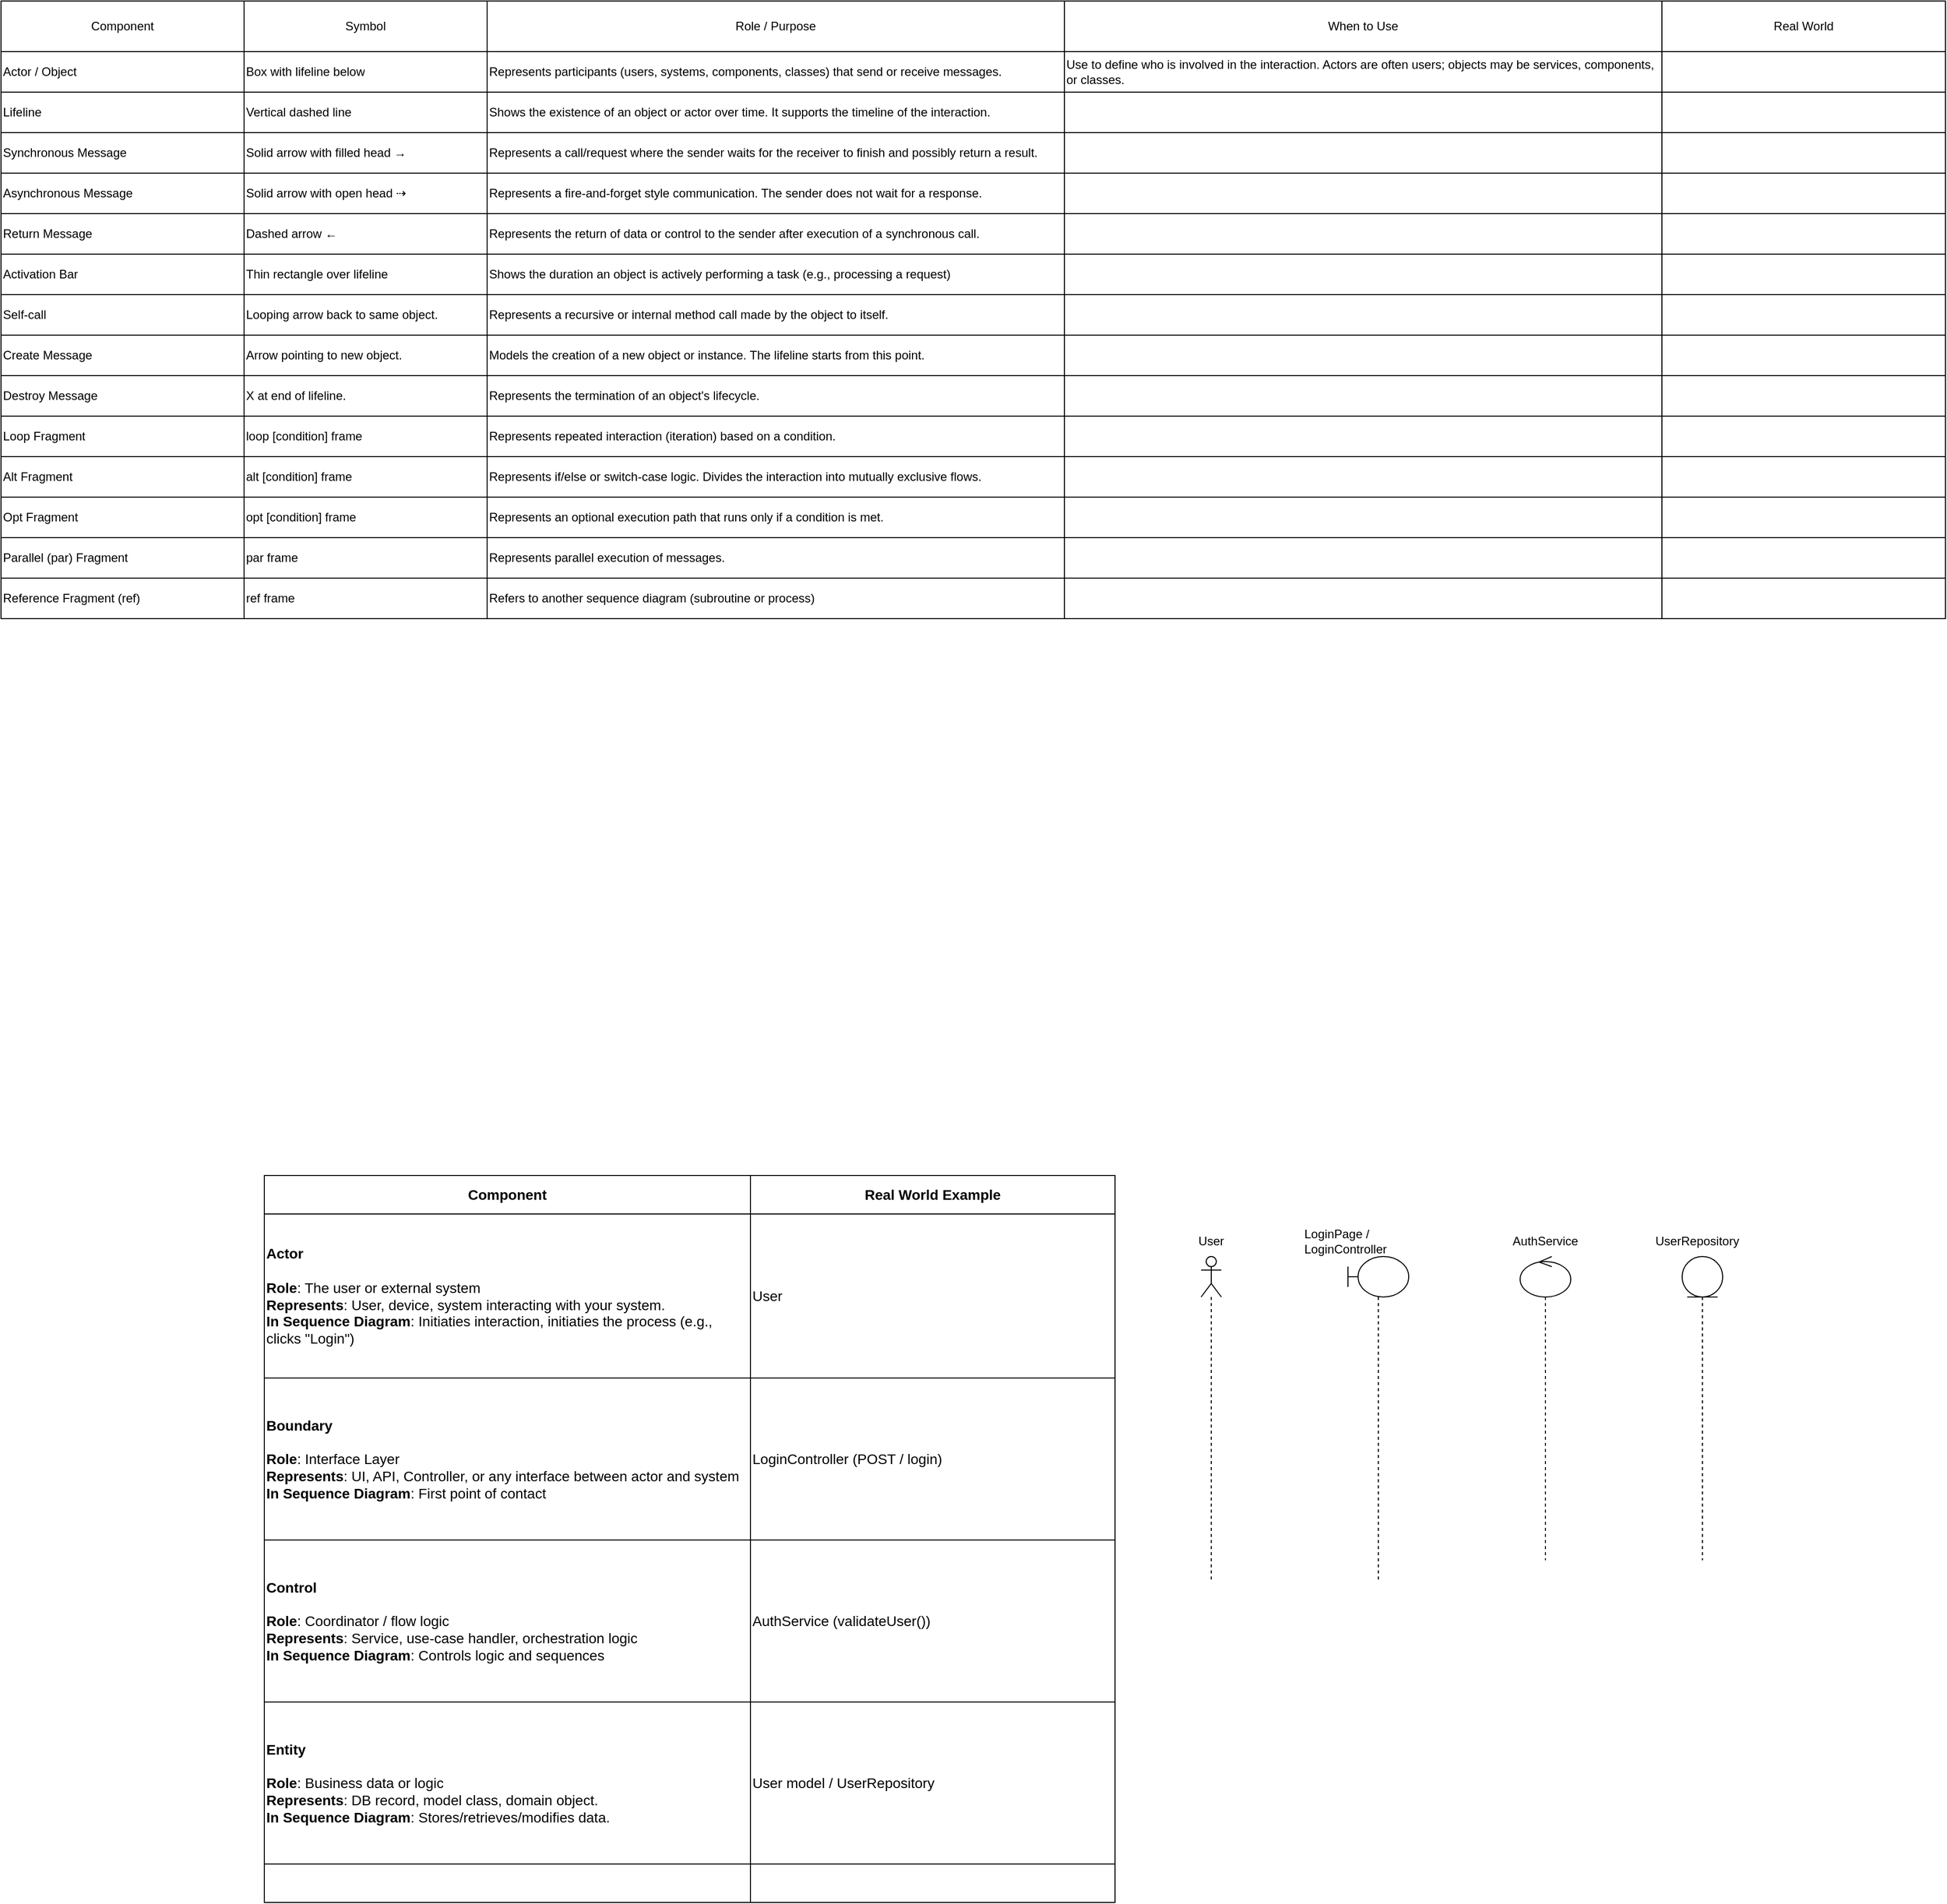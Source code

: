 <mxfile version="28.2.2">
  <diagram name="Page-1" id="MLCkk1lC7UdNqD9PEjmy">
    <mxGraphModel dx="2734" dy="1670" grid="1" gridSize="10" guides="1" tooltips="1" connect="1" arrows="1" fold="1" page="1" pageScale="1" pageWidth="850" pageHeight="1100" math="0" shadow="0">
      <root>
        <mxCell id="0" />
        <mxCell id="1" parent="0" />
        <mxCell id="XJNXAjM6LoLZ9hH6EjiU-33" value="" style="shape=table;startSize=0;container=1;collapsible=0;childLayout=tableLayout;" parent="1" vertex="1">
          <mxGeometry x="-1360" y="200" width="840" height="718" as="geometry" />
        </mxCell>
        <mxCell id="XJNXAjM6LoLZ9hH6EjiU-34" value="" style="shape=tableRow;horizontal=0;startSize=0;swimlaneHead=0;swimlaneBody=0;strokeColor=inherit;top=0;left=0;bottom=0;right=0;collapsible=0;dropTarget=0;fillColor=none;points=[[0,0.5],[1,0.5]];portConstraint=eastwest;" parent="XJNXAjM6LoLZ9hH6EjiU-33" vertex="1">
          <mxGeometry width="840" height="38" as="geometry" />
        </mxCell>
        <mxCell id="XJNXAjM6LoLZ9hH6EjiU-35" value="&lt;b&gt;&lt;font style=&quot;font-size: 14px;&quot;&gt;Component&lt;/font&gt;&lt;/b&gt;" style="shape=partialRectangle;html=1;whiteSpace=wrap;connectable=0;strokeColor=inherit;overflow=hidden;fillColor=none;top=0;left=0;bottom=0;right=0;pointerEvents=1;" parent="XJNXAjM6LoLZ9hH6EjiU-34" vertex="1">
          <mxGeometry width="480" height="38" as="geometry">
            <mxRectangle width="480" height="38" as="alternateBounds" />
          </mxGeometry>
        </mxCell>
        <mxCell id="XJNXAjM6LoLZ9hH6EjiU-36" value="&lt;b&gt;&lt;font style=&quot;font-size: 14px;&quot;&gt;Real World Example&lt;/font&gt;&lt;/b&gt;" style="shape=partialRectangle;html=1;whiteSpace=wrap;connectable=0;strokeColor=inherit;overflow=hidden;fillColor=none;top=0;left=0;bottom=0;right=0;pointerEvents=1;" parent="XJNXAjM6LoLZ9hH6EjiU-34" vertex="1">
          <mxGeometry x="480" width="360" height="38" as="geometry">
            <mxRectangle width="360" height="38" as="alternateBounds" />
          </mxGeometry>
        </mxCell>
        <mxCell id="XJNXAjM6LoLZ9hH6EjiU-37" value="" style="shape=tableRow;horizontal=0;startSize=0;swimlaneHead=0;swimlaneBody=0;strokeColor=inherit;top=0;left=0;bottom=0;right=0;collapsible=0;dropTarget=0;fillColor=none;points=[[0,0.5],[1,0.5]];portConstraint=eastwest;" parent="XJNXAjM6LoLZ9hH6EjiU-33" vertex="1">
          <mxGeometry y="38" width="840" height="162" as="geometry" />
        </mxCell>
        <mxCell id="XJNXAjM6LoLZ9hH6EjiU-38" value="&lt;div&gt;&lt;font style=&quot;font-size: 14px;&quot;&gt;&lt;b&gt;Actor&lt;/b&gt;&lt;/font&gt;&lt;/div&gt;&lt;div&gt;&lt;font style=&quot;font-size: 14px;&quot;&gt;&lt;br&gt;&lt;/font&gt;&lt;/div&gt;&lt;div&gt;&lt;font style=&quot;font-size: 14px;&quot;&gt;&lt;b&gt;Role&lt;/b&gt;: The user or external system&lt;/font&gt;&lt;/div&gt;&lt;div&gt;&lt;font style=&quot;font-size: 14px;&quot;&gt;&lt;b&gt;Represents&lt;/b&gt;: User, device, system interacting with your system.&lt;/font&gt;&lt;/div&gt;&lt;div&gt;&lt;font style=&quot;font-size: 14px;&quot;&gt;&lt;b&gt;In Sequence Diagram&lt;/b&gt;: Initiaties interaction, initiaties the process (e.g., clicks &quot;Login&quot;)&lt;/font&gt;&lt;br&gt;&lt;/div&gt;" style="shape=partialRectangle;html=1;whiteSpace=wrap;connectable=0;strokeColor=inherit;overflow=hidden;fillColor=none;top=0;left=0;bottom=0;right=0;pointerEvents=1;align=left;" parent="XJNXAjM6LoLZ9hH6EjiU-37" vertex="1">
          <mxGeometry width="480" height="162" as="geometry">
            <mxRectangle width="480" height="162" as="alternateBounds" />
          </mxGeometry>
        </mxCell>
        <mxCell id="XJNXAjM6LoLZ9hH6EjiU-39" value="&lt;font style=&quot;font-size: 14px;&quot;&gt;User&lt;/font&gt;" style="shape=partialRectangle;html=1;whiteSpace=wrap;connectable=0;strokeColor=inherit;overflow=hidden;fillColor=none;top=0;left=0;bottom=0;right=0;pointerEvents=1;align=left;" parent="XJNXAjM6LoLZ9hH6EjiU-37" vertex="1">
          <mxGeometry x="480" width="360" height="162" as="geometry">
            <mxRectangle width="360" height="162" as="alternateBounds" />
          </mxGeometry>
        </mxCell>
        <mxCell id="XJNXAjM6LoLZ9hH6EjiU-40" value="" style="shape=tableRow;horizontal=0;startSize=0;swimlaneHead=0;swimlaneBody=0;strokeColor=inherit;top=0;left=0;bottom=0;right=0;collapsible=0;dropTarget=0;fillColor=none;points=[[0,0.5],[1,0.5]];portConstraint=eastwest;" parent="XJNXAjM6LoLZ9hH6EjiU-33" vertex="1">
          <mxGeometry y="200" width="840" height="160" as="geometry" />
        </mxCell>
        <mxCell id="XJNXAjM6LoLZ9hH6EjiU-41" value="&lt;div&gt;&lt;font style=&quot;font-size: 14px;&quot;&gt;&lt;b&gt;Boundary&lt;/b&gt;&lt;/font&gt;&lt;/div&gt;&lt;div&gt;&lt;font style=&quot;font-size: 14px;&quot;&gt;&lt;br&gt;&lt;/font&gt;&lt;/div&gt;&lt;div&gt;&lt;font style=&quot;font-size: 14px;&quot;&gt;&lt;b&gt;Role&lt;/b&gt;: Interface Layer&lt;/font&gt;&lt;/div&gt;&lt;div&gt;&lt;font style=&quot;font-size: 14px;&quot;&gt;&lt;b&gt;Represents&lt;/b&gt;: UI, API, Controller, or any interface between actor and system&lt;/font&gt;&lt;/div&gt;&lt;div&gt;&lt;font style=&quot;font-size: 14px;&quot;&gt;&lt;b&gt;In Sequence Diagram&lt;/b&gt;: First point of contact&lt;/font&gt;&lt;br&gt;&lt;/div&gt;" style="shape=partialRectangle;html=1;whiteSpace=wrap;connectable=0;strokeColor=inherit;overflow=hidden;fillColor=none;top=0;left=0;bottom=0;right=0;pointerEvents=1;align=left;" parent="XJNXAjM6LoLZ9hH6EjiU-40" vertex="1">
          <mxGeometry width="480" height="160" as="geometry">
            <mxRectangle width="480" height="160" as="alternateBounds" />
          </mxGeometry>
        </mxCell>
        <mxCell id="XJNXAjM6LoLZ9hH6EjiU-42" value="&lt;font style=&quot;font-size: 14px;&quot;&gt;LoginController (POST / login)&lt;/font&gt;" style="shape=partialRectangle;html=1;whiteSpace=wrap;connectable=0;strokeColor=inherit;overflow=hidden;fillColor=none;top=0;left=0;bottom=0;right=0;pointerEvents=1;align=left;" parent="XJNXAjM6LoLZ9hH6EjiU-40" vertex="1">
          <mxGeometry x="480" width="360" height="160" as="geometry">
            <mxRectangle width="360" height="160" as="alternateBounds" />
          </mxGeometry>
        </mxCell>
        <mxCell id="XJNXAjM6LoLZ9hH6EjiU-49" value="" style="shape=tableRow;horizontal=0;startSize=0;swimlaneHead=0;swimlaneBody=0;strokeColor=inherit;top=0;left=0;bottom=0;right=0;collapsible=0;dropTarget=0;fillColor=none;points=[[0,0.5],[1,0.5]];portConstraint=eastwest;" parent="XJNXAjM6LoLZ9hH6EjiU-33" vertex="1">
          <mxGeometry y="360" width="840" height="160" as="geometry" />
        </mxCell>
        <mxCell id="XJNXAjM6LoLZ9hH6EjiU-50" value="&lt;div&gt;&lt;font style=&quot;font-size: 14px;&quot;&gt;&lt;b&gt;Control&lt;/b&gt;&lt;/font&gt;&lt;/div&gt;&lt;div&gt;&lt;font style=&quot;font-size: 14px;&quot;&gt;&lt;br&gt;&lt;/font&gt;&lt;/div&gt;&lt;div&gt;&lt;font style=&quot;font-size: 14px;&quot;&gt;&lt;b&gt;Role&lt;/b&gt;: Coordinator / flow logic&lt;/font&gt;&lt;/div&gt;&lt;div&gt;&lt;font style=&quot;font-size: 14px;&quot;&gt;&lt;b&gt;Represents&lt;/b&gt;: Service, use-case handler, orchestration logic&lt;/font&gt;&lt;/div&gt;&lt;div&gt;&lt;font style=&quot;font-size: 14px;&quot;&gt;&lt;b&gt;In Sequence Diagram&lt;/b&gt;: Controls logic and sequences&lt;/font&gt;&lt;/div&gt;" style="shape=partialRectangle;html=1;whiteSpace=wrap;connectable=0;strokeColor=inherit;overflow=hidden;fillColor=none;top=0;left=0;bottom=0;right=0;pointerEvents=1;align=left;" parent="XJNXAjM6LoLZ9hH6EjiU-49" vertex="1">
          <mxGeometry width="480" height="160" as="geometry">
            <mxRectangle width="480" height="160" as="alternateBounds" />
          </mxGeometry>
        </mxCell>
        <mxCell id="XJNXAjM6LoLZ9hH6EjiU-51" value="&lt;font style=&quot;font-size: 14px;&quot;&gt;AuthService (validateUser())&lt;/font&gt;" style="shape=partialRectangle;html=1;whiteSpace=wrap;connectable=0;strokeColor=inherit;overflow=hidden;fillColor=none;top=0;left=0;bottom=0;right=0;pointerEvents=1;align=left;" parent="XJNXAjM6LoLZ9hH6EjiU-49" vertex="1">
          <mxGeometry x="480" width="360" height="160" as="geometry">
            <mxRectangle width="360" height="160" as="alternateBounds" />
          </mxGeometry>
        </mxCell>
        <mxCell id="XJNXAjM6LoLZ9hH6EjiU-43" value="" style="shape=tableRow;horizontal=0;startSize=0;swimlaneHead=0;swimlaneBody=0;strokeColor=inherit;top=0;left=0;bottom=0;right=0;collapsible=0;dropTarget=0;fillColor=none;points=[[0,0.5],[1,0.5]];portConstraint=eastwest;" parent="XJNXAjM6LoLZ9hH6EjiU-33" vertex="1">
          <mxGeometry y="520" width="840" height="160" as="geometry" />
        </mxCell>
        <mxCell id="XJNXAjM6LoLZ9hH6EjiU-44" value="&lt;div&gt;&lt;font style=&quot;font-size: 14px;&quot;&gt;&lt;b&gt;Entity&lt;/b&gt;&lt;/font&gt;&lt;/div&gt;&lt;div&gt;&lt;font style=&quot;font-size: 14px;&quot;&gt;&lt;br&gt;&lt;/font&gt;&lt;/div&gt;&lt;div&gt;&lt;font style=&quot;font-size: 14px;&quot;&gt;&lt;b&gt;Role&lt;/b&gt;:&amp;nbsp;Business data or logic&lt;/font&gt;&lt;/div&gt;&lt;div&gt;&lt;font style=&quot;font-size: 14px;&quot;&gt;&lt;b&gt;Represents&lt;/b&gt;: DB record, model class, domain object.&lt;/font&gt;&lt;/div&gt;&lt;div&gt;&lt;font style=&quot;font-size: 14px;&quot;&gt;&lt;b&gt;In Sequence Diagram&lt;/b&gt;: Stores/retrieves/modifies data. &lt;/font&gt;&lt;/div&gt;" style="shape=partialRectangle;html=1;whiteSpace=wrap;connectable=0;strokeColor=inherit;overflow=hidden;fillColor=none;top=0;left=0;bottom=0;right=0;pointerEvents=1;align=left;" parent="XJNXAjM6LoLZ9hH6EjiU-43" vertex="1">
          <mxGeometry width="480" height="160" as="geometry">
            <mxRectangle width="480" height="160" as="alternateBounds" />
          </mxGeometry>
        </mxCell>
        <mxCell id="XJNXAjM6LoLZ9hH6EjiU-45" value="&lt;font style=&quot;font-size: 14px;&quot;&gt;User model / UserRepository&lt;/font&gt;" style="shape=partialRectangle;html=1;whiteSpace=wrap;connectable=0;strokeColor=inherit;overflow=hidden;fillColor=none;top=0;left=0;bottom=0;right=0;pointerEvents=1;align=left;" parent="XJNXAjM6LoLZ9hH6EjiU-43" vertex="1">
          <mxGeometry x="480" width="360" height="160" as="geometry">
            <mxRectangle width="360" height="160" as="alternateBounds" />
          </mxGeometry>
        </mxCell>
        <mxCell id="XJNXAjM6LoLZ9hH6EjiU-46" value="" style="shape=tableRow;horizontal=0;startSize=0;swimlaneHead=0;swimlaneBody=0;strokeColor=inherit;top=0;left=0;bottom=0;right=0;collapsible=0;dropTarget=0;fillColor=none;points=[[0,0.5],[1,0.5]];portConstraint=eastwest;" parent="XJNXAjM6LoLZ9hH6EjiU-33" vertex="1">
          <mxGeometry y="680" width="840" height="38" as="geometry" />
        </mxCell>
        <mxCell id="XJNXAjM6LoLZ9hH6EjiU-47" value="" style="shape=partialRectangle;html=1;whiteSpace=wrap;connectable=0;strokeColor=inherit;overflow=hidden;fillColor=none;top=0;left=0;bottom=0;right=0;pointerEvents=1;align=left;" parent="XJNXAjM6LoLZ9hH6EjiU-46" vertex="1">
          <mxGeometry width="480" height="38" as="geometry">
            <mxRectangle width="480" height="38" as="alternateBounds" />
          </mxGeometry>
        </mxCell>
        <mxCell id="XJNXAjM6LoLZ9hH6EjiU-48" value="" style="shape=partialRectangle;html=1;whiteSpace=wrap;connectable=0;strokeColor=inherit;overflow=hidden;fillColor=none;top=0;left=0;bottom=0;right=0;pointerEvents=1;align=left;" parent="XJNXAjM6LoLZ9hH6EjiU-46" vertex="1">
          <mxGeometry x="480" width="360" height="38" as="geometry">
            <mxRectangle width="360" height="38" as="alternateBounds" />
          </mxGeometry>
        </mxCell>
        <mxCell id="XJNXAjM6LoLZ9hH6EjiU-53" value="" style="shape=umlLifeline;perimeter=lifelinePerimeter;whiteSpace=wrap;html=1;container=1;dropTarget=0;collapsible=0;recursiveResize=0;outlineConnect=0;portConstraint=eastwest;newEdgeStyle={&quot;curved&quot;:0,&quot;rounded&quot;:0};participant=umlBoundary;align=center;" parent="1" vertex="1">
          <mxGeometry x="-290" y="280" width="60" height="320" as="geometry" />
        </mxCell>
        <mxCell id="XJNXAjM6LoLZ9hH6EjiU-54" value="" style="shape=umlLifeline;perimeter=lifelinePerimeter;whiteSpace=wrap;html=1;container=1;dropTarget=0;collapsible=0;recursiveResize=0;outlineConnect=0;portConstraint=eastwest;newEdgeStyle={&quot;curved&quot;:0,&quot;rounded&quot;:0};participant=umlActor;" parent="1" vertex="1">
          <mxGeometry x="-435" y="280" width="20" height="320" as="geometry" />
        </mxCell>
        <mxCell id="XJNXAjM6LoLZ9hH6EjiU-55" value="" style="shape=umlLifeline;perimeter=lifelinePerimeter;whiteSpace=wrap;html=1;container=1;dropTarget=0;collapsible=0;recursiveResize=0;outlineConnect=0;portConstraint=eastwest;newEdgeStyle={&quot;curved&quot;:0,&quot;rounded&quot;:0};participant=umlControl;" parent="1" vertex="1">
          <mxGeometry x="-120" y="280" width="50" height="300" as="geometry" />
        </mxCell>
        <mxCell id="XJNXAjM6LoLZ9hH6EjiU-56" value="LoginPage / LoginController" style="text;html=1;align=left;verticalAlign=middle;whiteSpace=wrap;rounded=0;" parent="1" vertex="1">
          <mxGeometry x="-335" y="250" width="150" height="30" as="geometry" />
        </mxCell>
        <mxCell id="XJNXAjM6LoLZ9hH6EjiU-57" value="AuthService" style="text;html=1;align=center;verticalAlign=middle;whiteSpace=wrap;rounded=0;" parent="1" vertex="1">
          <mxGeometry x="-125" y="250" width="60" height="30" as="geometry" />
        </mxCell>
        <mxCell id="XJNXAjM6LoLZ9hH6EjiU-58" value="" style="shape=umlLifeline;perimeter=lifelinePerimeter;whiteSpace=wrap;html=1;container=1;dropTarget=0;collapsible=0;recursiveResize=0;outlineConnect=0;portConstraint=eastwest;newEdgeStyle={&quot;curved&quot;:0,&quot;rounded&quot;:0};participant=umlEntity;" parent="1" vertex="1">
          <mxGeometry x="40" y="280" width="40" height="300" as="geometry" />
        </mxCell>
        <mxCell id="XJNXAjM6LoLZ9hH6EjiU-59" value="UserRepository" style="text;html=1;align=center;verticalAlign=middle;whiteSpace=wrap;rounded=0;" parent="1" vertex="1">
          <mxGeometry x="10" y="250" width="90" height="30" as="geometry" />
        </mxCell>
        <mxCell id="XJNXAjM6LoLZ9hH6EjiU-60" value="User" style="text;html=1;align=center;verticalAlign=middle;whiteSpace=wrap;rounded=0;" parent="1" vertex="1">
          <mxGeometry x="-455" y="250" width="60" height="30" as="geometry" />
        </mxCell>
        <mxCell id="vKEvwN4Y0bqUbPZ7enp6-1" value="" style="shape=table;startSize=0;container=1;collapsible=0;childLayout=tableLayout;" vertex="1" parent="1">
          <mxGeometry x="-1620" y="-960" width="1920" height="610" as="geometry" />
        </mxCell>
        <mxCell id="vKEvwN4Y0bqUbPZ7enp6-2" value="" style="shape=tableRow;horizontal=0;startSize=0;swimlaneHead=0;swimlaneBody=0;strokeColor=inherit;top=0;left=0;bottom=0;right=0;collapsible=0;dropTarget=0;fillColor=none;points=[[0,0.5],[1,0.5]];portConstraint=eastwest;" vertex="1" parent="vKEvwN4Y0bqUbPZ7enp6-1">
          <mxGeometry width="1920" height="50" as="geometry" />
        </mxCell>
        <mxCell id="vKEvwN4Y0bqUbPZ7enp6-3" value="Component" style="shape=partialRectangle;html=1;whiteSpace=wrap;connectable=0;strokeColor=inherit;overflow=hidden;fillColor=none;top=0;left=0;bottom=0;right=0;pointerEvents=1;" vertex="1" parent="vKEvwN4Y0bqUbPZ7enp6-2">
          <mxGeometry width="240" height="50" as="geometry">
            <mxRectangle width="240" height="50" as="alternateBounds" />
          </mxGeometry>
        </mxCell>
        <mxCell id="vKEvwN4Y0bqUbPZ7enp6-4" value="Symbol" style="shape=partialRectangle;html=1;whiteSpace=wrap;connectable=0;strokeColor=inherit;overflow=hidden;fillColor=none;top=0;left=0;bottom=0;right=0;pointerEvents=1;" vertex="1" parent="vKEvwN4Y0bqUbPZ7enp6-2">
          <mxGeometry x="240" width="240" height="50" as="geometry">
            <mxRectangle width="240" height="50" as="alternateBounds" />
          </mxGeometry>
        </mxCell>
        <mxCell id="vKEvwN4Y0bqUbPZ7enp6-5" value="Role / Purpose" style="shape=partialRectangle;html=1;whiteSpace=wrap;connectable=0;strokeColor=inherit;overflow=hidden;fillColor=none;top=0;left=0;bottom=0;right=0;pointerEvents=1;" vertex="1" parent="vKEvwN4Y0bqUbPZ7enp6-2">
          <mxGeometry x="480" width="570" height="50" as="geometry">
            <mxRectangle width="570" height="50" as="alternateBounds" />
          </mxGeometry>
        </mxCell>
        <mxCell id="vKEvwN4Y0bqUbPZ7enp6-6" value="When to Use" style="shape=partialRectangle;html=1;whiteSpace=wrap;connectable=0;strokeColor=inherit;overflow=hidden;fillColor=none;top=0;left=0;bottom=0;right=0;pointerEvents=1;" vertex="1" parent="vKEvwN4Y0bqUbPZ7enp6-2">
          <mxGeometry x="1050" width="590" height="50" as="geometry">
            <mxRectangle width="590" height="50" as="alternateBounds" />
          </mxGeometry>
        </mxCell>
        <mxCell id="vKEvwN4Y0bqUbPZ7enp6-7" value="Real World" style="shape=partialRectangle;html=1;whiteSpace=wrap;connectable=0;strokeColor=inherit;overflow=hidden;fillColor=none;top=0;left=0;bottom=0;right=0;pointerEvents=1;" vertex="1" parent="vKEvwN4Y0bqUbPZ7enp6-2">
          <mxGeometry x="1640" width="280" height="50" as="geometry">
            <mxRectangle width="280" height="50" as="alternateBounds" />
          </mxGeometry>
        </mxCell>
        <mxCell id="vKEvwN4Y0bqUbPZ7enp6-8" value="" style="shape=tableRow;horizontal=0;startSize=0;swimlaneHead=0;swimlaneBody=0;strokeColor=inherit;top=0;left=0;bottom=0;right=0;collapsible=0;dropTarget=0;fillColor=none;points=[[0,0.5],[1,0.5]];portConstraint=eastwest;" vertex="1" parent="vKEvwN4Y0bqUbPZ7enp6-1">
          <mxGeometry y="50" width="1920" height="40" as="geometry" />
        </mxCell>
        <mxCell id="vKEvwN4Y0bqUbPZ7enp6-9" value="Actor / Object" style="shape=partialRectangle;html=1;whiteSpace=wrap;connectable=0;strokeColor=inherit;overflow=hidden;fillColor=none;top=0;left=0;bottom=0;right=0;pointerEvents=1;align=left;" vertex="1" parent="vKEvwN4Y0bqUbPZ7enp6-8">
          <mxGeometry width="240" height="40" as="geometry">
            <mxRectangle width="240" height="40" as="alternateBounds" />
          </mxGeometry>
        </mxCell>
        <mxCell id="vKEvwN4Y0bqUbPZ7enp6-10" value="Box with lifeline below" style="shape=partialRectangle;html=1;whiteSpace=wrap;connectable=0;strokeColor=inherit;overflow=hidden;fillColor=none;top=0;left=0;bottom=0;right=0;pointerEvents=1;align=left;" vertex="1" parent="vKEvwN4Y0bqUbPZ7enp6-8">
          <mxGeometry x="240" width="240" height="40" as="geometry">
            <mxRectangle width="240" height="40" as="alternateBounds" />
          </mxGeometry>
        </mxCell>
        <mxCell id="vKEvwN4Y0bqUbPZ7enp6-11" value="Represents participants (users, systems, components, classes) that send or receive messages." style="shape=partialRectangle;html=1;whiteSpace=wrap;connectable=0;strokeColor=inherit;overflow=hidden;fillColor=none;top=0;left=0;bottom=0;right=0;pointerEvents=1;align=left;" vertex="1" parent="vKEvwN4Y0bqUbPZ7enp6-8">
          <mxGeometry x="480" width="570" height="40" as="geometry">
            <mxRectangle width="570" height="40" as="alternateBounds" />
          </mxGeometry>
        </mxCell>
        <mxCell id="vKEvwN4Y0bqUbPZ7enp6-12" value="Use to define who is involved in the interaction. Actors are often users; objects may be services, components, or classes." style="shape=partialRectangle;html=1;whiteSpace=wrap;connectable=0;strokeColor=inherit;overflow=hidden;fillColor=none;top=0;left=0;bottom=0;right=0;pointerEvents=1;align=left;" vertex="1" parent="vKEvwN4Y0bqUbPZ7enp6-8">
          <mxGeometry x="1050" width="590" height="40" as="geometry">
            <mxRectangle width="590" height="40" as="alternateBounds" />
          </mxGeometry>
        </mxCell>
        <mxCell id="vKEvwN4Y0bqUbPZ7enp6-13" value="" style="shape=partialRectangle;html=1;whiteSpace=wrap;connectable=0;strokeColor=inherit;overflow=hidden;fillColor=none;top=0;left=0;bottom=0;right=0;pointerEvents=1;" vertex="1" parent="vKEvwN4Y0bqUbPZ7enp6-8">
          <mxGeometry x="1640" width="280" height="40" as="geometry">
            <mxRectangle width="280" height="40" as="alternateBounds" />
          </mxGeometry>
        </mxCell>
        <mxCell id="vKEvwN4Y0bqUbPZ7enp6-14" value="" style="shape=tableRow;horizontal=0;startSize=0;swimlaneHead=0;swimlaneBody=0;strokeColor=inherit;top=0;left=0;bottom=0;right=0;collapsible=0;dropTarget=0;fillColor=none;points=[[0,0.5],[1,0.5]];portConstraint=eastwest;" vertex="1" parent="vKEvwN4Y0bqUbPZ7enp6-1">
          <mxGeometry y="90" width="1920" height="40" as="geometry" />
        </mxCell>
        <mxCell id="vKEvwN4Y0bqUbPZ7enp6-15" value="Lifeline" style="shape=partialRectangle;html=1;whiteSpace=wrap;connectable=0;strokeColor=inherit;overflow=hidden;fillColor=none;top=0;left=0;bottom=0;right=0;pointerEvents=1;align=left;" vertex="1" parent="vKEvwN4Y0bqUbPZ7enp6-14">
          <mxGeometry width="240" height="40" as="geometry">
            <mxRectangle width="240" height="40" as="alternateBounds" />
          </mxGeometry>
        </mxCell>
        <mxCell id="vKEvwN4Y0bqUbPZ7enp6-16" value="Vertical dashed line" style="shape=partialRectangle;html=1;whiteSpace=wrap;connectable=0;strokeColor=inherit;overflow=hidden;fillColor=none;top=0;left=0;bottom=0;right=0;pointerEvents=1;align=left;" vertex="1" parent="vKEvwN4Y0bqUbPZ7enp6-14">
          <mxGeometry x="240" width="240" height="40" as="geometry">
            <mxRectangle width="240" height="40" as="alternateBounds" />
          </mxGeometry>
        </mxCell>
        <mxCell id="vKEvwN4Y0bqUbPZ7enp6-17" value="Shows the existence of an object or actor over time. It supports the timeline of the interaction." style="shape=partialRectangle;html=1;whiteSpace=wrap;connectable=0;strokeColor=inherit;overflow=hidden;fillColor=none;top=0;left=0;bottom=0;right=0;pointerEvents=1;align=left;" vertex="1" parent="vKEvwN4Y0bqUbPZ7enp6-14">
          <mxGeometry x="480" width="570" height="40" as="geometry">
            <mxRectangle width="570" height="40" as="alternateBounds" />
          </mxGeometry>
        </mxCell>
        <mxCell id="vKEvwN4Y0bqUbPZ7enp6-18" value="" style="shape=partialRectangle;html=1;whiteSpace=wrap;connectable=0;strokeColor=inherit;overflow=hidden;fillColor=none;top=0;left=0;bottom=0;right=0;pointerEvents=1;align=left;" vertex="1" parent="vKEvwN4Y0bqUbPZ7enp6-14">
          <mxGeometry x="1050" width="590" height="40" as="geometry">
            <mxRectangle width="590" height="40" as="alternateBounds" />
          </mxGeometry>
        </mxCell>
        <mxCell id="vKEvwN4Y0bqUbPZ7enp6-19" value="" style="shape=partialRectangle;html=1;whiteSpace=wrap;connectable=0;strokeColor=inherit;overflow=hidden;fillColor=none;top=0;left=0;bottom=0;right=0;pointerEvents=1;" vertex="1" parent="vKEvwN4Y0bqUbPZ7enp6-14">
          <mxGeometry x="1640" width="280" height="40" as="geometry">
            <mxRectangle width="280" height="40" as="alternateBounds" />
          </mxGeometry>
        </mxCell>
        <mxCell id="vKEvwN4Y0bqUbPZ7enp6-20" value="" style="shape=tableRow;horizontal=0;startSize=0;swimlaneHead=0;swimlaneBody=0;strokeColor=inherit;top=0;left=0;bottom=0;right=0;collapsible=0;dropTarget=0;fillColor=none;points=[[0,0.5],[1,0.5]];portConstraint=eastwest;" vertex="1" parent="vKEvwN4Y0bqUbPZ7enp6-1">
          <mxGeometry y="130" width="1920" height="40" as="geometry" />
        </mxCell>
        <mxCell id="vKEvwN4Y0bqUbPZ7enp6-21" value="Synchronous Message" style="shape=partialRectangle;html=1;whiteSpace=wrap;connectable=0;strokeColor=inherit;overflow=hidden;fillColor=none;top=0;left=0;bottom=0;right=0;pointerEvents=1;align=left;" vertex="1" parent="vKEvwN4Y0bqUbPZ7enp6-20">
          <mxGeometry width="240" height="40" as="geometry">
            <mxRectangle width="240" height="40" as="alternateBounds" />
          </mxGeometry>
        </mxCell>
        <mxCell id="vKEvwN4Y0bqUbPZ7enp6-22" value="Solid arrow with filled head&amp;nbsp;→&amp;nbsp;" style="shape=partialRectangle;html=1;whiteSpace=wrap;connectable=0;strokeColor=inherit;overflow=hidden;fillColor=none;top=0;left=0;bottom=0;right=0;pointerEvents=1;align=left;" vertex="1" parent="vKEvwN4Y0bqUbPZ7enp6-20">
          <mxGeometry x="240" width="240" height="40" as="geometry">
            <mxRectangle width="240" height="40" as="alternateBounds" />
          </mxGeometry>
        </mxCell>
        <mxCell id="vKEvwN4Y0bqUbPZ7enp6-23" value="Represents a call/request where the sender waits for the receiver to finish and possibly return a result." style="shape=partialRectangle;html=1;whiteSpace=wrap;connectable=0;strokeColor=inherit;overflow=hidden;fillColor=none;top=0;left=0;bottom=0;right=0;pointerEvents=1;align=left;" vertex="1" parent="vKEvwN4Y0bqUbPZ7enp6-20">
          <mxGeometry x="480" width="570" height="40" as="geometry">
            <mxRectangle width="570" height="40" as="alternateBounds" />
          </mxGeometry>
        </mxCell>
        <mxCell id="vKEvwN4Y0bqUbPZ7enp6-24" value="" style="shape=partialRectangle;html=1;whiteSpace=wrap;connectable=0;strokeColor=inherit;overflow=hidden;fillColor=none;top=0;left=0;bottom=0;right=0;pointerEvents=1;align=left;" vertex="1" parent="vKEvwN4Y0bqUbPZ7enp6-20">
          <mxGeometry x="1050" width="590" height="40" as="geometry">
            <mxRectangle width="590" height="40" as="alternateBounds" />
          </mxGeometry>
        </mxCell>
        <mxCell id="vKEvwN4Y0bqUbPZ7enp6-25" value="" style="shape=partialRectangle;html=1;whiteSpace=wrap;connectable=0;strokeColor=inherit;overflow=hidden;fillColor=none;top=0;left=0;bottom=0;right=0;pointerEvents=1;" vertex="1" parent="vKEvwN4Y0bqUbPZ7enp6-20">
          <mxGeometry x="1640" width="280" height="40" as="geometry">
            <mxRectangle width="280" height="40" as="alternateBounds" />
          </mxGeometry>
        </mxCell>
        <mxCell id="vKEvwN4Y0bqUbPZ7enp6-26" value="" style="shape=tableRow;horizontal=0;startSize=0;swimlaneHead=0;swimlaneBody=0;strokeColor=inherit;top=0;left=0;bottom=0;right=0;collapsible=0;dropTarget=0;fillColor=none;points=[[0,0.5],[1,0.5]];portConstraint=eastwest;" vertex="1" parent="vKEvwN4Y0bqUbPZ7enp6-1">
          <mxGeometry y="170" width="1920" height="40" as="geometry" />
        </mxCell>
        <mxCell id="vKEvwN4Y0bqUbPZ7enp6-27" value="Asynchronous Message" style="shape=partialRectangle;html=1;whiteSpace=wrap;connectable=0;strokeColor=inherit;overflow=hidden;fillColor=none;top=0;left=0;bottom=0;right=0;pointerEvents=1;align=left;" vertex="1" parent="vKEvwN4Y0bqUbPZ7enp6-26">
          <mxGeometry width="240" height="40" as="geometry">
            <mxRectangle width="240" height="40" as="alternateBounds" />
          </mxGeometry>
        </mxCell>
        <mxCell id="vKEvwN4Y0bqUbPZ7enp6-28" value="Solid arrow with open head&amp;nbsp;⇢&amp;nbsp;" style="shape=partialRectangle;html=1;whiteSpace=wrap;connectable=0;strokeColor=inherit;overflow=hidden;fillColor=none;top=0;left=0;bottom=0;right=0;pointerEvents=1;align=left;" vertex="1" parent="vKEvwN4Y0bqUbPZ7enp6-26">
          <mxGeometry x="240" width="240" height="40" as="geometry">
            <mxRectangle width="240" height="40" as="alternateBounds" />
          </mxGeometry>
        </mxCell>
        <mxCell id="vKEvwN4Y0bqUbPZ7enp6-29" value="Represents a fire-and-forget style communication. The sender does not wait for a response." style="shape=partialRectangle;html=1;whiteSpace=wrap;connectable=0;strokeColor=inherit;overflow=hidden;fillColor=none;top=0;left=0;bottom=0;right=0;pointerEvents=1;align=left;" vertex="1" parent="vKEvwN4Y0bqUbPZ7enp6-26">
          <mxGeometry x="480" width="570" height="40" as="geometry">
            <mxRectangle width="570" height="40" as="alternateBounds" />
          </mxGeometry>
        </mxCell>
        <mxCell id="vKEvwN4Y0bqUbPZ7enp6-30" value="" style="shape=partialRectangle;html=1;whiteSpace=wrap;connectable=0;strokeColor=inherit;overflow=hidden;fillColor=none;top=0;left=0;bottom=0;right=0;pointerEvents=1;align=left;" vertex="1" parent="vKEvwN4Y0bqUbPZ7enp6-26">
          <mxGeometry x="1050" width="590" height="40" as="geometry">
            <mxRectangle width="590" height="40" as="alternateBounds" />
          </mxGeometry>
        </mxCell>
        <mxCell id="vKEvwN4Y0bqUbPZ7enp6-31" value="" style="shape=partialRectangle;html=1;whiteSpace=wrap;connectable=0;strokeColor=inherit;overflow=hidden;fillColor=none;top=0;left=0;bottom=0;right=0;pointerEvents=1;" vertex="1" parent="vKEvwN4Y0bqUbPZ7enp6-26">
          <mxGeometry x="1640" width="280" height="40" as="geometry">
            <mxRectangle width="280" height="40" as="alternateBounds" />
          </mxGeometry>
        </mxCell>
        <mxCell id="vKEvwN4Y0bqUbPZ7enp6-32" value="" style="shape=tableRow;horizontal=0;startSize=0;swimlaneHead=0;swimlaneBody=0;strokeColor=inherit;top=0;left=0;bottom=0;right=0;collapsible=0;dropTarget=0;fillColor=none;points=[[0,0.5],[1,0.5]];portConstraint=eastwest;" vertex="1" parent="vKEvwN4Y0bqUbPZ7enp6-1">
          <mxGeometry y="210" width="1920" height="40" as="geometry" />
        </mxCell>
        <mxCell id="vKEvwN4Y0bqUbPZ7enp6-33" value="Return Message" style="shape=partialRectangle;html=1;whiteSpace=wrap;connectable=0;strokeColor=inherit;overflow=hidden;fillColor=none;top=0;left=0;bottom=0;right=0;pointerEvents=1;align=left;" vertex="1" parent="vKEvwN4Y0bqUbPZ7enp6-32">
          <mxGeometry width="240" height="40" as="geometry">
            <mxRectangle width="240" height="40" as="alternateBounds" />
          </mxGeometry>
        </mxCell>
        <mxCell id="vKEvwN4Y0bqUbPZ7enp6-34" value="Dashed arrow&amp;nbsp;←&amp;nbsp;" style="shape=partialRectangle;html=1;whiteSpace=wrap;connectable=0;strokeColor=inherit;overflow=hidden;fillColor=none;top=0;left=0;bottom=0;right=0;pointerEvents=1;align=left;" vertex="1" parent="vKEvwN4Y0bqUbPZ7enp6-32">
          <mxGeometry x="240" width="240" height="40" as="geometry">
            <mxRectangle width="240" height="40" as="alternateBounds" />
          </mxGeometry>
        </mxCell>
        <mxCell id="vKEvwN4Y0bqUbPZ7enp6-35" value="Represents the return of data or control to the sender after execution of a synchronous call." style="shape=partialRectangle;html=1;whiteSpace=wrap;connectable=0;strokeColor=inherit;overflow=hidden;fillColor=none;top=0;left=0;bottom=0;right=0;pointerEvents=1;align=left;" vertex="1" parent="vKEvwN4Y0bqUbPZ7enp6-32">
          <mxGeometry x="480" width="570" height="40" as="geometry">
            <mxRectangle width="570" height="40" as="alternateBounds" />
          </mxGeometry>
        </mxCell>
        <mxCell id="vKEvwN4Y0bqUbPZ7enp6-36" value="" style="shape=partialRectangle;html=1;whiteSpace=wrap;connectable=0;strokeColor=inherit;overflow=hidden;fillColor=none;top=0;left=0;bottom=0;right=0;pointerEvents=1;align=left;" vertex="1" parent="vKEvwN4Y0bqUbPZ7enp6-32">
          <mxGeometry x="1050" width="590" height="40" as="geometry">
            <mxRectangle width="590" height="40" as="alternateBounds" />
          </mxGeometry>
        </mxCell>
        <mxCell id="vKEvwN4Y0bqUbPZ7enp6-37" value="" style="shape=partialRectangle;html=1;whiteSpace=wrap;connectable=0;strokeColor=inherit;overflow=hidden;fillColor=none;top=0;left=0;bottom=0;right=0;pointerEvents=1;" vertex="1" parent="vKEvwN4Y0bqUbPZ7enp6-32">
          <mxGeometry x="1640" width="280" height="40" as="geometry">
            <mxRectangle width="280" height="40" as="alternateBounds" />
          </mxGeometry>
        </mxCell>
        <mxCell id="vKEvwN4Y0bqUbPZ7enp6-38" value="" style="shape=tableRow;horizontal=0;startSize=0;swimlaneHead=0;swimlaneBody=0;strokeColor=inherit;top=0;left=0;bottom=0;right=0;collapsible=0;dropTarget=0;fillColor=none;points=[[0,0.5],[1,0.5]];portConstraint=eastwest;" vertex="1" parent="vKEvwN4Y0bqUbPZ7enp6-1">
          <mxGeometry y="250" width="1920" height="40" as="geometry" />
        </mxCell>
        <mxCell id="vKEvwN4Y0bqUbPZ7enp6-39" value="Activation Bar" style="shape=partialRectangle;html=1;whiteSpace=wrap;connectable=0;strokeColor=inherit;overflow=hidden;fillColor=none;top=0;left=0;bottom=0;right=0;pointerEvents=1;align=left;" vertex="1" parent="vKEvwN4Y0bqUbPZ7enp6-38">
          <mxGeometry width="240" height="40" as="geometry">
            <mxRectangle width="240" height="40" as="alternateBounds" />
          </mxGeometry>
        </mxCell>
        <mxCell id="vKEvwN4Y0bqUbPZ7enp6-40" value="Thin rectangle over lifeline" style="shape=partialRectangle;html=1;whiteSpace=wrap;connectable=0;strokeColor=inherit;overflow=hidden;fillColor=none;top=0;left=0;bottom=0;right=0;pointerEvents=1;align=left;" vertex="1" parent="vKEvwN4Y0bqUbPZ7enp6-38">
          <mxGeometry x="240" width="240" height="40" as="geometry">
            <mxRectangle width="240" height="40" as="alternateBounds" />
          </mxGeometry>
        </mxCell>
        <mxCell id="vKEvwN4Y0bqUbPZ7enp6-41" value="Shows the duration an object is actively performing a task (e.g., processing a request)" style="shape=partialRectangle;html=1;whiteSpace=wrap;connectable=0;strokeColor=inherit;overflow=hidden;fillColor=none;top=0;left=0;bottom=0;right=0;pointerEvents=1;align=left;" vertex="1" parent="vKEvwN4Y0bqUbPZ7enp6-38">
          <mxGeometry x="480" width="570" height="40" as="geometry">
            <mxRectangle width="570" height="40" as="alternateBounds" />
          </mxGeometry>
        </mxCell>
        <mxCell id="vKEvwN4Y0bqUbPZ7enp6-42" value="" style="shape=partialRectangle;html=1;whiteSpace=wrap;connectable=0;strokeColor=inherit;overflow=hidden;fillColor=none;top=0;left=0;bottom=0;right=0;pointerEvents=1;align=left;" vertex="1" parent="vKEvwN4Y0bqUbPZ7enp6-38">
          <mxGeometry x="1050" width="590" height="40" as="geometry">
            <mxRectangle width="590" height="40" as="alternateBounds" />
          </mxGeometry>
        </mxCell>
        <mxCell id="vKEvwN4Y0bqUbPZ7enp6-43" value="" style="shape=partialRectangle;html=1;whiteSpace=wrap;connectable=0;strokeColor=inherit;overflow=hidden;fillColor=none;top=0;left=0;bottom=0;right=0;pointerEvents=1;" vertex="1" parent="vKEvwN4Y0bqUbPZ7enp6-38">
          <mxGeometry x="1640" width="280" height="40" as="geometry">
            <mxRectangle width="280" height="40" as="alternateBounds" />
          </mxGeometry>
        </mxCell>
        <mxCell id="vKEvwN4Y0bqUbPZ7enp6-44" value="" style="shape=tableRow;horizontal=0;startSize=0;swimlaneHead=0;swimlaneBody=0;strokeColor=inherit;top=0;left=0;bottom=0;right=0;collapsible=0;dropTarget=0;fillColor=none;points=[[0,0.5],[1,0.5]];portConstraint=eastwest;" vertex="1" parent="vKEvwN4Y0bqUbPZ7enp6-1">
          <mxGeometry y="290" width="1920" height="40" as="geometry" />
        </mxCell>
        <mxCell id="vKEvwN4Y0bqUbPZ7enp6-45" value="Self-call" style="shape=partialRectangle;html=1;whiteSpace=wrap;connectable=0;strokeColor=inherit;overflow=hidden;fillColor=none;top=0;left=0;bottom=0;right=0;pointerEvents=1;align=left;" vertex="1" parent="vKEvwN4Y0bqUbPZ7enp6-44">
          <mxGeometry width="240" height="40" as="geometry">
            <mxRectangle width="240" height="40" as="alternateBounds" />
          </mxGeometry>
        </mxCell>
        <mxCell id="vKEvwN4Y0bqUbPZ7enp6-46" value="Looping arrow back to same object." style="shape=partialRectangle;html=1;whiteSpace=wrap;connectable=0;strokeColor=inherit;overflow=hidden;fillColor=none;top=0;left=0;bottom=0;right=0;pointerEvents=1;align=left;" vertex="1" parent="vKEvwN4Y0bqUbPZ7enp6-44">
          <mxGeometry x="240" width="240" height="40" as="geometry">
            <mxRectangle width="240" height="40" as="alternateBounds" />
          </mxGeometry>
        </mxCell>
        <mxCell id="vKEvwN4Y0bqUbPZ7enp6-47" value="Represents a recursive or internal method call made by the object to itself." style="shape=partialRectangle;html=1;whiteSpace=wrap;connectable=0;strokeColor=inherit;overflow=hidden;fillColor=none;top=0;left=0;bottom=0;right=0;pointerEvents=1;align=left;" vertex="1" parent="vKEvwN4Y0bqUbPZ7enp6-44">
          <mxGeometry x="480" width="570" height="40" as="geometry">
            <mxRectangle width="570" height="40" as="alternateBounds" />
          </mxGeometry>
        </mxCell>
        <mxCell id="vKEvwN4Y0bqUbPZ7enp6-48" value="" style="shape=partialRectangle;html=1;whiteSpace=wrap;connectable=0;strokeColor=inherit;overflow=hidden;fillColor=none;top=0;left=0;bottom=0;right=0;pointerEvents=1;align=left;" vertex="1" parent="vKEvwN4Y0bqUbPZ7enp6-44">
          <mxGeometry x="1050" width="590" height="40" as="geometry">
            <mxRectangle width="590" height="40" as="alternateBounds" />
          </mxGeometry>
        </mxCell>
        <mxCell id="vKEvwN4Y0bqUbPZ7enp6-49" value="" style="shape=partialRectangle;html=1;whiteSpace=wrap;connectable=0;strokeColor=inherit;overflow=hidden;fillColor=none;top=0;left=0;bottom=0;right=0;pointerEvents=1;" vertex="1" parent="vKEvwN4Y0bqUbPZ7enp6-44">
          <mxGeometry x="1640" width="280" height="40" as="geometry">
            <mxRectangle width="280" height="40" as="alternateBounds" />
          </mxGeometry>
        </mxCell>
        <mxCell id="vKEvwN4Y0bqUbPZ7enp6-50" value="" style="shape=tableRow;horizontal=0;startSize=0;swimlaneHead=0;swimlaneBody=0;strokeColor=inherit;top=0;left=0;bottom=0;right=0;collapsible=0;dropTarget=0;fillColor=none;points=[[0,0.5],[1,0.5]];portConstraint=eastwest;" vertex="1" parent="vKEvwN4Y0bqUbPZ7enp6-1">
          <mxGeometry y="330" width="1920" height="40" as="geometry" />
        </mxCell>
        <mxCell id="vKEvwN4Y0bqUbPZ7enp6-51" value="Create Message" style="shape=partialRectangle;html=1;whiteSpace=wrap;connectable=0;strokeColor=inherit;overflow=hidden;fillColor=none;top=0;left=0;bottom=0;right=0;pointerEvents=1;align=left;" vertex="1" parent="vKEvwN4Y0bqUbPZ7enp6-50">
          <mxGeometry width="240" height="40" as="geometry">
            <mxRectangle width="240" height="40" as="alternateBounds" />
          </mxGeometry>
        </mxCell>
        <mxCell id="vKEvwN4Y0bqUbPZ7enp6-52" value="Arrow pointing to new object." style="shape=partialRectangle;html=1;whiteSpace=wrap;connectable=0;strokeColor=inherit;overflow=hidden;fillColor=none;top=0;left=0;bottom=0;right=0;pointerEvents=1;align=left;" vertex="1" parent="vKEvwN4Y0bqUbPZ7enp6-50">
          <mxGeometry x="240" width="240" height="40" as="geometry">
            <mxRectangle width="240" height="40" as="alternateBounds" />
          </mxGeometry>
        </mxCell>
        <mxCell id="vKEvwN4Y0bqUbPZ7enp6-53" value="Models the creation of a new object or instance. The lifeline starts from this point." style="shape=partialRectangle;html=1;whiteSpace=wrap;connectable=0;strokeColor=inherit;overflow=hidden;fillColor=none;top=0;left=0;bottom=0;right=0;pointerEvents=1;align=left;" vertex="1" parent="vKEvwN4Y0bqUbPZ7enp6-50">
          <mxGeometry x="480" width="570" height="40" as="geometry">
            <mxRectangle width="570" height="40" as="alternateBounds" />
          </mxGeometry>
        </mxCell>
        <mxCell id="vKEvwN4Y0bqUbPZ7enp6-54" value="" style="shape=partialRectangle;html=1;whiteSpace=wrap;connectable=0;strokeColor=inherit;overflow=hidden;fillColor=none;top=0;left=0;bottom=0;right=0;pointerEvents=1;align=left;" vertex="1" parent="vKEvwN4Y0bqUbPZ7enp6-50">
          <mxGeometry x="1050" width="590" height="40" as="geometry">
            <mxRectangle width="590" height="40" as="alternateBounds" />
          </mxGeometry>
        </mxCell>
        <mxCell id="vKEvwN4Y0bqUbPZ7enp6-55" value="" style="shape=partialRectangle;html=1;whiteSpace=wrap;connectable=0;strokeColor=inherit;overflow=hidden;fillColor=none;top=0;left=0;bottom=0;right=0;pointerEvents=1;" vertex="1" parent="vKEvwN4Y0bqUbPZ7enp6-50">
          <mxGeometry x="1640" width="280" height="40" as="geometry">
            <mxRectangle width="280" height="40" as="alternateBounds" />
          </mxGeometry>
        </mxCell>
        <mxCell id="vKEvwN4Y0bqUbPZ7enp6-56" value="" style="shape=tableRow;horizontal=0;startSize=0;swimlaneHead=0;swimlaneBody=0;strokeColor=inherit;top=0;left=0;bottom=0;right=0;collapsible=0;dropTarget=0;fillColor=none;points=[[0,0.5],[1,0.5]];portConstraint=eastwest;" vertex="1" parent="vKEvwN4Y0bqUbPZ7enp6-1">
          <mxGeometry y="370" width="1920" height="40" as="geometry" />
        </mxCell>
        <mxCell id="vKEvwN4Y0bqUbPZ7enp6-57" value="Destroy Message" style="shape=partialRectangle;html=1;whiteSpace=wrap;connectable=0;strokeColor=inherit;overflow=hidden;fillColor=none;top=0;left=0;bottom=0;right=0;pointerEvents=1;align=left;" vertex="1" parent="vKEvwN4Y0bqUbPZ7enp6-56">
          <mxGeometry width="240" height="40" as="geometry">
            <mxRectangle width="240" height="40" as="alternateBounds" />
          </mxGeometry>
        </mxCell>
        <mxCell id="vKEvwN4Y0bqUbPZ7enp6-58" value="X at end of lifeline." style="shape=partialRectangle;html=1;whiteSpace=wrap;connectable=0;strokeColor=inherit;overflow=hidden;fillColor=none;top=0;left=0;bottom=0;right=0;pointerEvents=1;align=left;" vertex="1" parent="vKEvwN4Y0bqUbPZ7enp6-56">
          <mxGeometry x="240" width="240" height="40" as="geometry">
            <mxRectangle width="240" height="40" as="alternateBounds" />
          </mxGeometry>
        </mxCell>
        <mxCell id="vKEvwN4Y0bqUbPZ7enp6-59" value="Represents the termination of an object&#39;s lifecycle." style="shape=partialRectangle;html=1;whiteSpace=wrap;connectable=0;strokeColor=inherit;overflow=hidden;fillColor=none;top=0;left=0;bottom=0;right=0;pointerEvents=1;align=left;" vertex="1" parent="vKEvwN4Y0bqUbPZ7enp6-56">
          <mxGeometry x="480" width="570" height="40" as="geometry">
            <mxRectangle width="570" height="40" as="alternateBounds" />
          </mxGeometry>
        </mxCell>
        <mxCell id="vKEvwN4Y0bqUbPZ7enp6-60" value="" style="shape=partialRectangle;html=1;whiteSpace=wrap;connectable=0;strokeColor=inherit;overflow=hidden;fillColor=none;top=0;left=0;bottom=0;right=0;pointerEvents=1;align=left;" vertex="1" parent="vKEvwN4Y0bqUbPZ7enp6-56">
          <mxGeometry x="1050" width="590" height="40" as="geometry">
            <mxRectangle width="590" height="40" as="alternateBounds" />
          </mxGeometry>
        </mxCell>
        <mxCell id="vKEvwN4Y0bqUbPZ7enp6-61" value="" style="shape=partialRectangle;html=1;whiteSpace=wrap;connectable=0;strokeColor=inherit;overflow=hidden;fillColor=none;top=0;left=0;bottom=0;right=0;pointerEvents=1;" vertex="1" parent="vKEvwN4Y0bqUbPZ7enp6-56">
          <mxGeometry x="1640" width="280" height="40" as="geometry">
            <mxRectangle width="280" height="40" as="alternateBounds" />
          </mxGeometry>
        </mxCell>
        <mxCell id="vKEvwN4Y0bqUbPZ7enp6-62" value="" style="shape=tableRow;horizontal=0;startSize=0;swimlaneHead=0;swimlaneBody=0;strokeColor=inherit;top=0;left=0;bottom=0;right=0;collapsible=0;dropTarget=0;fillColor=none;points=[[0,0.5],[1,0.5]];portConstraint=eastwest;" vertex="1" parent="vKEvwN4Y0bqUbPZ7enp6-1">
          <mxGeometry y="410" width="1920" height="40" as="geometry" />
        </mxCell>
        <mxCell id="vKEvwN4Y0bqUbPZ7enp6-63" value="Loop Fragment" style="shape=partialRectangle;html=1;whiteSpace=wrap;connectable=0;strokeColor=inherit;overflow=hidden;fillColor=none;top=0;left=0;bottom=0;right=0;pointerEvents=1;align=left;" vertex="1" parent="vKEvwN4Y0bqUbPZ7enp6-62">
          <mxGeometry width="240" height="40" as="geometry">
            <mxRectangle width="240" height="40" as="alternateBounds" />
          </mxGeometry>
        </mxCell>
        <mxCell id="vKEvwN4Y0bqUbPZ7enp6-64" value="loop [condition] frame" style="shape=partialRectangle;html=1;whiteSpace=wrap;connectable=0;strokeColor=inherit;overflow=hidden;fillColor=none;top=0;left=0;bottom=0;right=0;pointerEvents=1;align=left;" vertex="1" parent="vKEvwN4Y0bqUbPZ7enp6-62">
          <mxGeometry x="240" width="240" height="40" as="geometry">
            <mxRectangle width="240" height="40" as="alternateBounds" />
          </mxGeometry>
        </mxCell>
        <mxCell id="vKEvwN4Y0bqUbPZ7enp6-65" value="Represents repeated interaction (iteration) based on a condition." style="shape=partialRectangle;html=1;whiteSpace=wrap;connectable=0;strokeColor=inherit;overflow=hidden;fillColor=none;top=0;left=0;bottom=0;right=0;pointerEvents=1;align=left;" vertex="1" parent="vKEvwN4Y0bqUbPZ7enp6-62">
          <mxGeometry x="480" width="570" height="40" as="geometry">
            <mxRectangle width="570" height="40" as="alternateBounds" />
          </mxGeometry>
        </mxCell>
        <mxCell id="vKEvwN4Y0bqUbPZ7enp6-66" value="" style="shape=partialRectangle;html=1;whiteSpace=wrap;connectable=0;strokeColor=inherit;overflow=hidden;fillColor=none;top=0;left=0;bottom=0;right=0;pointerEvents=1;align=left;" vertex="1" parent="vKEvwN4Y0bqUbPZ7enp6-62">
          <mxGeometry x="1050" width="590" height="40" as="geometry">
            <mxRectangle width="590" height="40" as="alternateBounds" />
          </mxGeometry>
        </mxCell>
        <mxCell id="vKEvwN4Y0bqUbPZ7enp6-67" value="" style="shape=partialRectangle;html=1;whiteSpace=wrap;connectable=0;strokeColor=inherit;overflow=hidden;fillColor=none;top=0;left=0;bottom=0;right=0;pointerEvents=1;" vertex="1" parent="vKEvwN4Y0bqUbPZ7enp6-62">
          <mxGeometry x="1640" width="280" height="40" as="geometry">
            <mxRectangle width="280" height="40" as="alternateBounds" />
          </mxGeometry>
        </mxCell>
        <mxCell id="vKEvwN4Y0bqUbPZ7enp6-68" value="" style="shape=tableRow;horizontal=0;startSize=0;swimlaneHead=0;swimlaneBody=0;strokeColor=inherit;top=0;left=0;bottom=0;right=0;collapsible=0;dropTarget=0;fillColor=none;points=[[0,0.5],[1,0.5]];portConstraint=eastwest;" vertex="1" parent="vKEvwN4Y0bqUbPZ7enp6-1">
          <mxGeometry y="450" width="1920" height="40" as="geometry" />
        </mxCell>
        <mxCell id="vKEvwN4Y0bqUbPZ7enp6-69" value="Alt Fragment" style="shape=partialRectangle;html=1;whiteSpace=wrap;connectable=0;strokeColor=inherit;overflow=hidden;fillColor=none;top=0;left=0;bottom=0;right=0;pointerEvents=1;align=left;" vertex="1" parent="vKEvwN4Y0bqUbPZ7enp6-68">
          <mxGeometry width="240" height="40" as="geometry">
            <mxRectangle width="240" height="40" as="alternateBounds" />
          </mxGeometry>
        </mxCell>
        <mxCell id="vKEvwN4Y0bqUbPZ7enp6-70" value="alt [condition] frame" style="shape=partialRectangle;html=1;whiteSpace=wrap;connectable=0;strokeColor=inherit;overflow=hidden;fillColor=none;top=0;left=0;bottom=0;right=0;pointerEvents=1;align=left;" vertex="1" parent="vKEvwN4Y0bqUbPZ7enp6-68">
          <mxGeometry x="240" width="240" height="40" as="geometry">
            <mxRectangle width="240" height="40" as="alternateBounds" />
          </mxGeometry>
        </mxCell>
        <mxCell id="vKEvwN4Y0bqUbPZ7enp6-71" value="Represents if/else or switch-case logic. Divides the interaction into mutually exclusive flows." style="shape=partialRectangle;html=1;whiteSpace=wrap;connectable=0;strokeColor=inherit;overflow=hidden;fillColor=none;top=0;left=0;bottom=0;right=0;pointerEvents=1;align=left;" vertex="1" parent="vKEvwN4Y0bqUbPZ7enp6-68">
          <mxGeometry x="480" width="570" height="40" as="geometry">
            <mxRectangle width="570" height="40" as="alternateBounds" />
          </mxGeometry>
        </mxCell>
        <mxCell id="vKEvwN4Y0bqUbPZ7enp6-72" value="" style="shape=partialRectangle;html=1;whiteSpace=wrap;connectable=0;strokeColor=inherit;overflow=hidden;fillColor=none;top=0;left=0;bottom=0;right=0;pointerEvents=1;align=left;" vertex="1" parent="vKEvwN4Y0bqUbPZ7enp6-68">
          <mxGeometry x="1050" width="590" height="40" as="geometry">
            <mxRectangle width="590" height="40" as="alternateBounds" />
          </mxGeometry>
        </mxCell>
        <mxCell id="vKEvwN4Y0bqUbPZ7enp6-73" value="" style="shape=partialRectangle;html=1;whiteSpace=wrap;connectable=0;strokeColor=inherit;overflow=hidden;fillColor=none;top=0;left=0;bottom=0;right=0;pointerEvents=1;" vertex="1" parent="vKEvwN4Y0bqUbPZ7enp6-68">
          <mxGeometry x="1640" width="280" height="40" as="geometry">
            <mxRectangle width="280" height="40" as="alternateBounds" />
          </mxGeometry>
        </mxCell>
        <mxCell id="vKEvwN4Y0bqUbPZ7enp6-74" value="" style="shape=tableRow;horizontal=0;startSize=0;swimlaneHead=0;swimlaneBody=0;strokeColor=inherit;top=0;left=0;bottom=0;right=0;collapsible=0;dropTarget=0;fillColor=none;points=[[0,0.5],[1,0.5]];portConstraint=eastwest;" vertex="1" parent="vKEvwN4Y0bqUbPZ7enp6-1">
          <mxGeometry y="490" width="1920" height="40" as="geometry" />
        </mxCell>
        <mxCell id="vKEvwN4Y0bqUbPZ7enp6-75" value="Opt Fragment" style="shape=partialRectangle;html=1;whiteSpace=wrap;connectable=0;strokeColor=inherit;overflow=hidden;fillColor=none;top=0;left=0;bottom=0;right=0;pointerEvents=1;align=left;" vertex="1" parent="vKEvwN4Y0bqUbPZ7enp6-74">
          <mxGeometry width="240" height="40" as="geometry">
            <mxRectangle width="240" height="40" as="alternateBounds" />
          </mxGeometry>
        </mxCell>
        <mxCell id="vKEvwN4Y0bqUbPZ7enp6-76" value="opt [condition] frame" style="shape=partialRectangle;html=1;whiteSpace=wrap;connectable=0;strokeColor=inherit;overflow=hidden;fillColor=none;top=0;left=0;bottom=0;right=0;pointerEvents=1;align=left;" vertex="1" parent="vKEvwN4Y0bqUbPZ7enp6-74">
          <mxGeometry x="240" width="240" height="40" as="geometry">
            <mxRectangle width="240" height="40" as="alternateBounds" />
          </mxGeometry>
        </mxCell>
        <mxCell id="vKEvwN4Y0bqUbPZ7enp6-77" value="Represents an optional execution path that runs only if a condition is met." style="shape=partialRectangle;html=1;whiteSpace=wrap;connectable=0;strokeColor=inherit;overflow=hidden;fillColor=none;top=0;left=0;bottom=0;right=0;pointerEvents=1;align=left;" vertex="1" parent="vKEvwN4Y0bqUbPZ7enp6-74">
          <mxGeometry x="480" width="570" height="40" as="geometry">
            <mxRectangle width="570" height="40" as="alternateBounds" />
          </mxGeometry>
        </mxCell>
        <mxCell id="vKEvwN4Y0bqUbPZ7enp6-78" value="" style="shape=partialRectangle;html=1;whiteSpace=wrap;connectable=0;strokeColor=inherit;overflow=hidden;fillColor=none;top=0;left=0;bottom=0;right=0;pointerEvents=1;align=left;" vertex="1" parent="vKEvwN4Y0bqUbPZ7enp6-74">
          <mxGeometry x="1050" width="590" height="40" as="geometry">
            <mxRectangle width="590" height="40" as="alternateBounds" />
          </mxGeometry>
        </mxCell>
        <mxCell id="vKEvwN4Y0bqUbPZ7enp6-79" value="" style="shape=partialRectangle;html=1;whiteSpace=wrap;connectable=0;strokeColor=inherit;overflow=hidden;fillColor=none;top=0;left=0;bottom=0;right=0;pointerEvents=1;" vertex="1" parent="vKEvwN4Y0bqUbPZ7enp6-74">
          <mxGeometry x="1640" width="280" height="40" as="geometry">
            <mxRectangle width="280" height="40" as="alternateBounds" />
          </mxGeometry>
        </mxCell>
        <mxCell id="vKEvwN4Y0bqUbPZ7enp6-80" value="" style="shape=tableRow;horizontal=0;startSize=0;swimlaneHead=0;swimlaneBody=0;strokeColor=inherit;top=0;left=0;bottom=0;right=0;collapsible=0;dropTarget=0;fillColor=none;points=[[0,0.5],[1,0.5]];portConstraint=eastwest;" vertex="1" parent="vKEvwN4Y0bqUbPZ7enp6-1">
          <mxGeometry y="530" width="1920" height="40" as="geometry" />
        </mxCell>
        <mxCell id="vKEvwN4Y0bqUbPZ7enp6-81" value="Parallel (par) Fragment" style="shape=partialRectangle;html=1;whiteSpace=wrap;connectable=0;strokeColor=inherit;overflow=hidden;fillColor=none;top=0;left=0;bottom=0;right=0;pointerEvents=1;align=left;" vertex="1" parent="vKEvwN4Y0bqUbPZ7enp6-80">
          <mxGeometry width="240" height="40" as="geometry">
            <mxRectangle width="240" height="40" as="alternateBounds" />
          </mxGeometry>
        </mxCell>
        <mxCell id="vKEvwN4Y0bqUbPZ7enp6-82" value="par frame" style="shape=partialRectangle;html=1;whiteSpace=wrap;connectable=0;strokeColor=inherit;overflow=hidden;fillColor=none;top=0;left=0;bottom=0;right=0;pointerEvents=1;align=left;" vertex="1" parent="vKEvwN4Y0bqUbPZ7enp6-80">
          <mxGeometry x="240" width="240" height="40" as="geometry">
            <mxRectangle width="240" height="40" as="alternateBounds" />
          </mxGeometry>
        </mxCell>
        <mxCell id="vKEvwN4Y0bqUbPZ7enp6-83" value="Represents parallel execution of messages." style="shape=partialRectangle;html=1;whiteSpace=wrap;connectable=0;strokeColor=inherit;overflow=hidden;fillColor=none;top=0;left=0;bottom=0;right=0;pointerEvents=1;align=left;" vertex="1" parent="vKEvwN4Y0bqUbPZ7enp6-80">
          <mxGeometry x="480" width="570" height="40" as="geometry">
            <mxRectangle width="570" height="40" as="alternateBounds" />
          </mxGeometry>
        </mxCell>
        <mxCell id="vKEvwN4Y0bqUbPZ7enp6-84" value="" style="shape=partialRectangle;html=1;whiteSpace=wrap;connectable=0;strokeColor=inherit;overflow=hidden;fillColor=none;top=0;left=0;bottom=0;right=0;pointerEvents=1;align=left;" vertex="1" parent="vKEvwN4Y0bqUbPZ7enp6-80">
          <mxGeometry x="1050" width="590" height="40" as="geometry">
            <mxRectangle width="590" height="40" as="alternateBounds" />
          </mxGeometry>
        </mxCell>
        <mxCell id="vKEvwN4Y0bqUbPZ7enp6-85" value="" style="shape=partialRectangle;html=1;whiteSpace=wrap;connectable=0;strokeColor=inherit;overflow=hidden;fillColor=none;top=0;left=0;bottom=0;right=0;pointerEvents=1;" vertex="1" parent="vKEvwN4Y0bqUbPZ7enp6-80">
          <mxGeometry x="1640" width="280" height="40" as="geometry">
            <mxRectangle width="280" height="40" as="alternateBounds" />
          </mxGeometry>
        </mxCell>
        <mxCell id="vKEvwN4Y0bqUbPZ7enp6-104" style="shape=tableRow;horizontal=0;startSize=0;swimlaneHead=0;swimlaneBody=0;strokeColor=inherit;top=0;left=0;bottom=0;right=0;collapsible=0;dropTarget=0;fillColor=none;points=[[0,0.5],[1,0.5]];portConstraint=eastwest;" vertex="1" parent="vKEvwN4Y0bqUbPZ7enp6-1">
          <mxGeometry y="570" width="1920" height="40" as="geometry" />
        </mxCell>
        <mxCell id="vKEvwN4Y0bqUbPZ7enp6-105" value="Reference Fragment (ref)" style="shape=partialRectangle;html=1;whiteSpace=wrap;connectable=0;strokeColor=inherit;overflow=hidden;fillColor=none;top=0;left=0;bottom=0;right=0;pointerEvents=1;align=left;" vertex="1" parent="vKEvwN4Y0bqUbPZ7enp6-104">
          <mxGeometry width="240" height="40" as="geometry">
            <mxRectangle width="240" height="40" as="alternateBounds" />
          </mxGeometry>
        </mxCell>
        <mxCell id="vKEvwN4Y0bqUbPZ7enp6-106" value="ref frame" style="shape=partialRectangle;html=1;whiteSpace=wrap;connectable=0;strokeColor=inherit;overflow=hidden;fillColor=none;top=0;left=0;bottom=0;right=0;pointerEvents=1;align=left;" vertex="1" parent="vKEvwN4Y0bqUbPZ7enp6-104">
          <mxGeometry x="240" width="240" height="40" as="geometry">
            <mxRectangle width="240" height="40" as="alternateBounds" />
          </mxGeometry>
        </mxCell>
        <mxCell id="vKEvwN4Y0bqUbPZ7enp6-107" value="Refers to another sequence diagram (subroutine or process)" style="shape=partialRectangle;html=1;whiteSpace=wrap;connectable=0;strokeColor=inherit;overflow=hidden;fillColor=none;top=0;left=0;bottom=0;right=0;pointerEvents=1;align=left;" vertex="1" parent="vKEvwN4Y0bqUbPZ7enp6-104">
          <mxGeometry x="480" width="570" height="40" as="geometry">
            <mxRectangle width="570" height="40" as="alternateBounds" />
          </mxGeometry>
        </mxCell>
        <mxCell id="vKEvwN4Y0bqUbPZ7enp6-108" style="shape=partialRectangle;html=1;whiteSpace=wrap;connectable=0;strokeColor=inherit;overflow=hidden;fillColor=none;top=0;left=0;bottom=0;right=0;pointerEvents=1;align=left;" vertex="1" parent="vKEvwN4Y0bqUbPZ7enp6-104">
          <mxGeometry x="1050" width="590" height="40" as="geometry">
            <mxRectangle width="590" height="40" as="alternateBounds" />
          </mxGeometry>
        </mxCell>
        <mxCell id="vKEvwN4Y0bqUbPZ7enp6-109" style="shape=partialRectangle;html=1;whiteSpace=wrap;connectable=0;strokeColor=inherit;overflow=hidden;fillColor=none;top=0;left=0;bottom=0;right=0;pointerEvents=1;" vertex="1" parent="vKEvwN4Y0bqUbPZ7enp6-104">
          <mxGeometry x="1640" width="280" height="40" as="geometry">
            <mxRectangle width="280" height="40" as="alternateBounds" />
          </mxGeometry>
        </mxCell>
      </root>
    </mxGraphModel>
  </diagram>
</mxfile>
